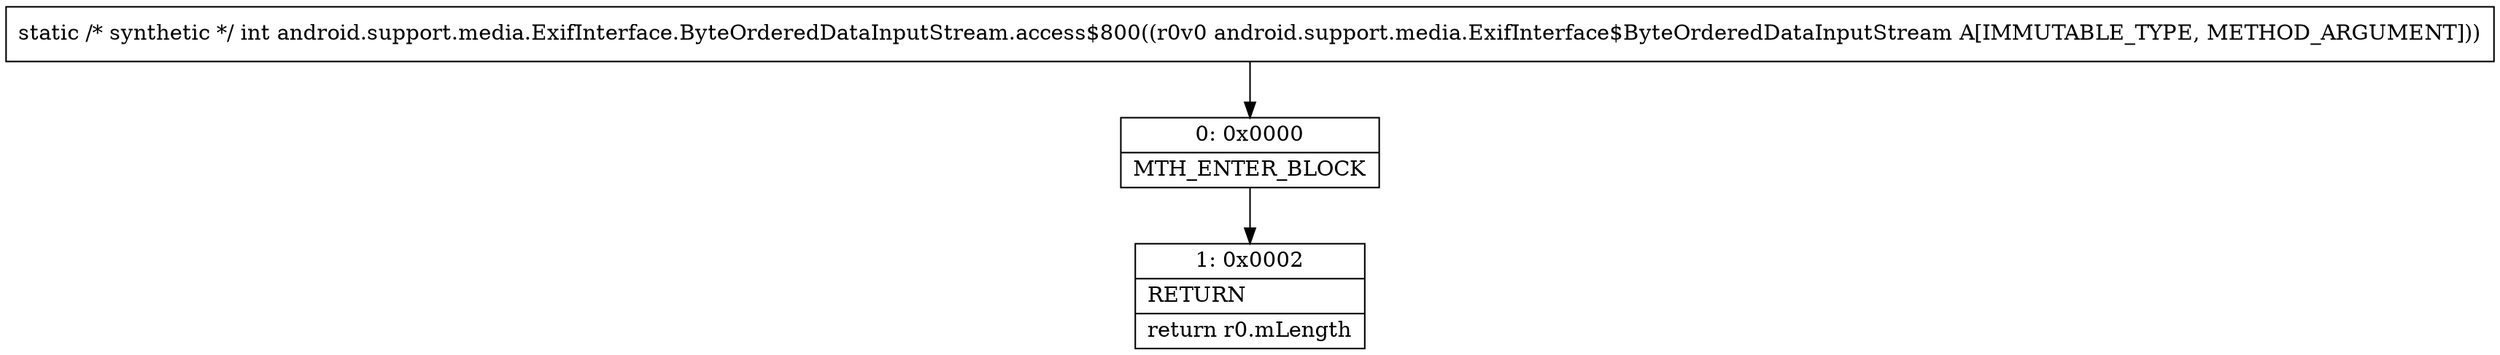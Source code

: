 digraph "CFG forandroid.support.media.ExifInterface.ByteOrderedDataInputStream.access$800(Landroid\/support\/media\/ExifInterface$ByteOrderedDataInputStream;)I" {
Node_0 [shape=record,label="{0\:\ 0x0000|MTH_ENTER_BLOCK\l}"];
Node_1 [shape=record,label="{1\:\ 0x0002|RETURN\l|return r0.mLength\l}"];
MethodNode[shape=record,label="{static \/* synthetic *\/ int android.support.media.ExifInterface.ByteOrderedDataInputStream.access$800((r0v0 android.support.media.ExifInterface$ByteOrderedDataInputStream A[IMMUTABLE_TYPE, METHOD_ARGUMENT])) }"];
MethodNode -> Node_0;
Node_0 -> Node_1;
}

